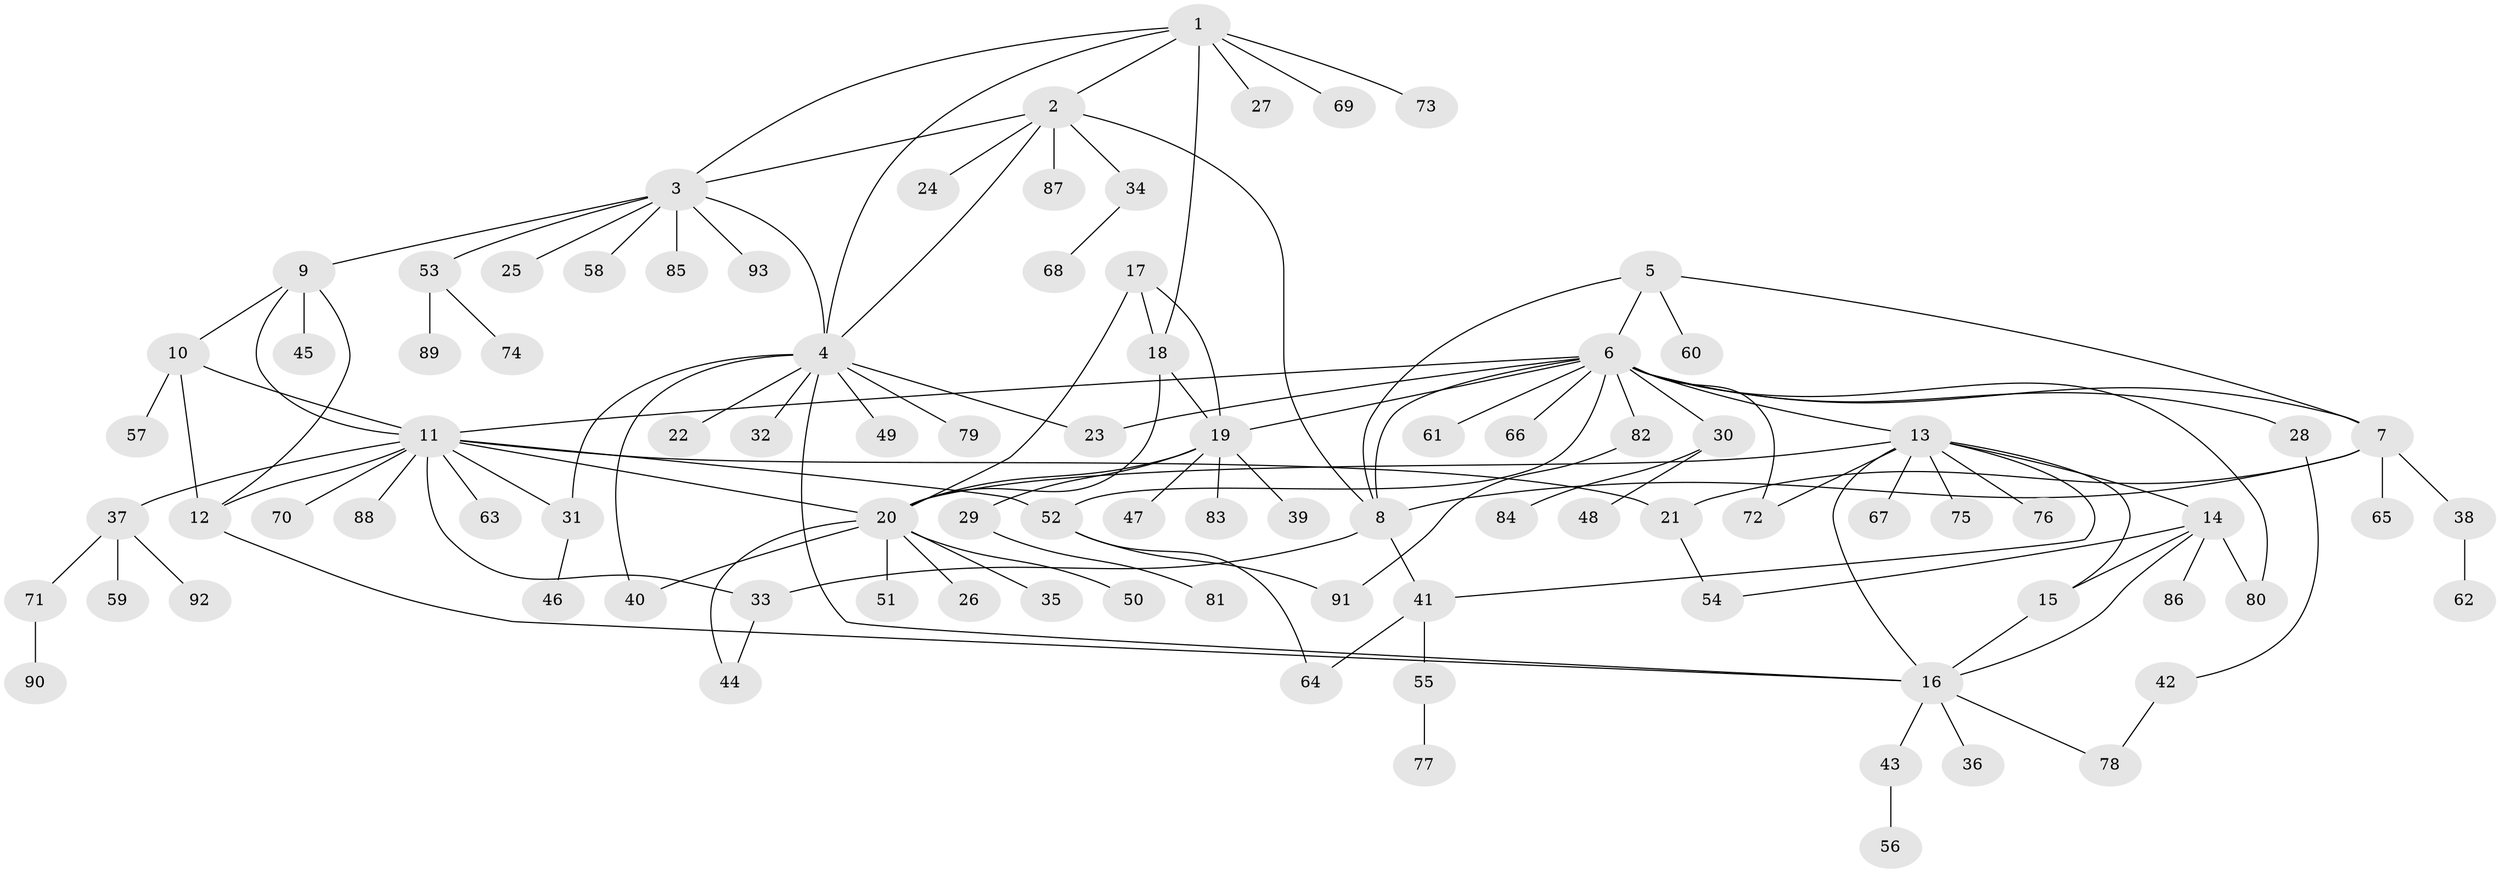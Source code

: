 // coarse degree distribution, {4: 0.037037037037037035, 8: 0.07407407407407407, 10: 0.07407407407407407, 3: 0.07407407407407407, 9: 0.037037037037037035, 2: 0.14814814814814814, 1: 0.5555555555555556}
// Generated by graph-tools (version 1.1) at 2025/19/03/04/25 18:19:54]
// undirected, 93 vertices, 127 edges
graph export_dot {
graph [start="1"]
  node [color=gray90,style=filled];
  1;
  2;
  3;
  4;
  5;
  6;
  7;
  8;
  9;
  10;
  11;
  12;
  13;
  14;
  15;
  16;
  17;
  18;
  19;
  20;
  21;
  22;
  23;
  24;
  25;
  26;
  27;
  28;
  29;
  30;
  31;
  32;
  33;
  34;
  35;
  36;
  37;
  38;
  39;
  40;
  41;
  42;
  43;
  44;
  45;
  46;
  47;
  48;
  49;
  50;
  51;
  52;
  53;
  54;
  55;
  56;
  57;
  58;
  59;
  60;
  61;
  62;
  63;
  64;
  65;
  66;
  67;
  68;
  69;
  70;
  71;
  72;
  73;
  74;
  75;
  76;
  77;
  78;
  79;
  80;
  81;
  82;
  83;
  84;
  85;
  86;
  87;
  88;
  89;
  90;
  91;
  92;
  93;
  1 -- 2;
  1 -- 3;
  1 -- 4;
  1 -- 18;
  1 -- 27;
  1 -- 69;
  1 -- 73;
  2 -- 3;
  2 -- 4;
  2 -- 8;
  2 -- 24;
  2 -- 34;
  2 -- 87;
  3 -- 4;
  3 -- 9;
  3 -- 25;
  3 -- 53;
  3 -- 58;
  3 -- 85;
  3 -- 93;
  4 -- 16;
  4 -- 22;
  4 -- 23;
  4 -- 31;
  4 -- 32;
  4 -- 40;
  4 -- 49;
  4 -- 79;
  5 -- 6;
  5 -- 7;
  5 -- 8;
  5 -- 60;
  6 -- 7;
  6 -- 8;
  6 -- 11;
  6 -- 13;
  6 -- 19;
  6 -- 23;
  6 -- 28;
  6 -- 30;
  6 -- 52;
  6 -- 61;
  6 -- 66;
  6 -- 72;
  6 -- 80;
  6 -- 82;
  7 -- 8;
  7 -- 21;
  7 -- 38;
  7 -- 65;
  8 -- 33;
  8 -- 41;
  9 -- 10;
  9 -- 11;
  9 -- 12;
  9 -- 45;
  10 -- 11;
  10 -- 12;
  10 -- 57;
  11 -- 12;
  11 -- 20;
  11 -- 21;
  11 -- 31;
  11 -- 33;
  11 -- 37;
  11 -- 52;
  11 -- 63;
  11 -- 70;
  11 -- 88;
  12 -- 16;
  13 -- 14;
  13 -- 15;
  13 -- 16;
  13 -- 20;
  13 -- 41;
  13 -- 67;
  13 -- 72;
  13 -- 75;
  13 -- 76;
  14 -- 15;
  14 -- 16;
  14 -- 54;
  14 -- 80;
  14 -- 86;
  15 -- 16;
  16 -- 36;
  16 -- 43;
  16 -- 78;
  17 -- 18;
  17 -- 19;
  17 -- 20;
  18 -- 19;
  18 -- 20;
  19 -- 20;
  19 -- 29;
  19 -- 39;
  19 -- 47;
  19 -- 83;
  20 -- 26;
  20 -- 35;
  20 -- 40;
  20 -- 44;
  20 -- 50;
  20 -- 51;
  21 -- 54;
  28 -- 42;
  29 -- 81;
  30 -- 48;
  30 -- 84;
  31 -- 46;
  33 -- 44;
  34 -- 68;
  37 -- 59;
  37 -- 71;
  37 -- 92;
  38 -- 62;
  41 -- 55;
  41 -- 64;
  42 -- 78;
  43 -- 56;
  52 -- 64;
  52 -- 91;
  53 -- 74;
  53 -- 89;
  55 -- 77;
  71 -- 90;
  82 -- 91;
}
